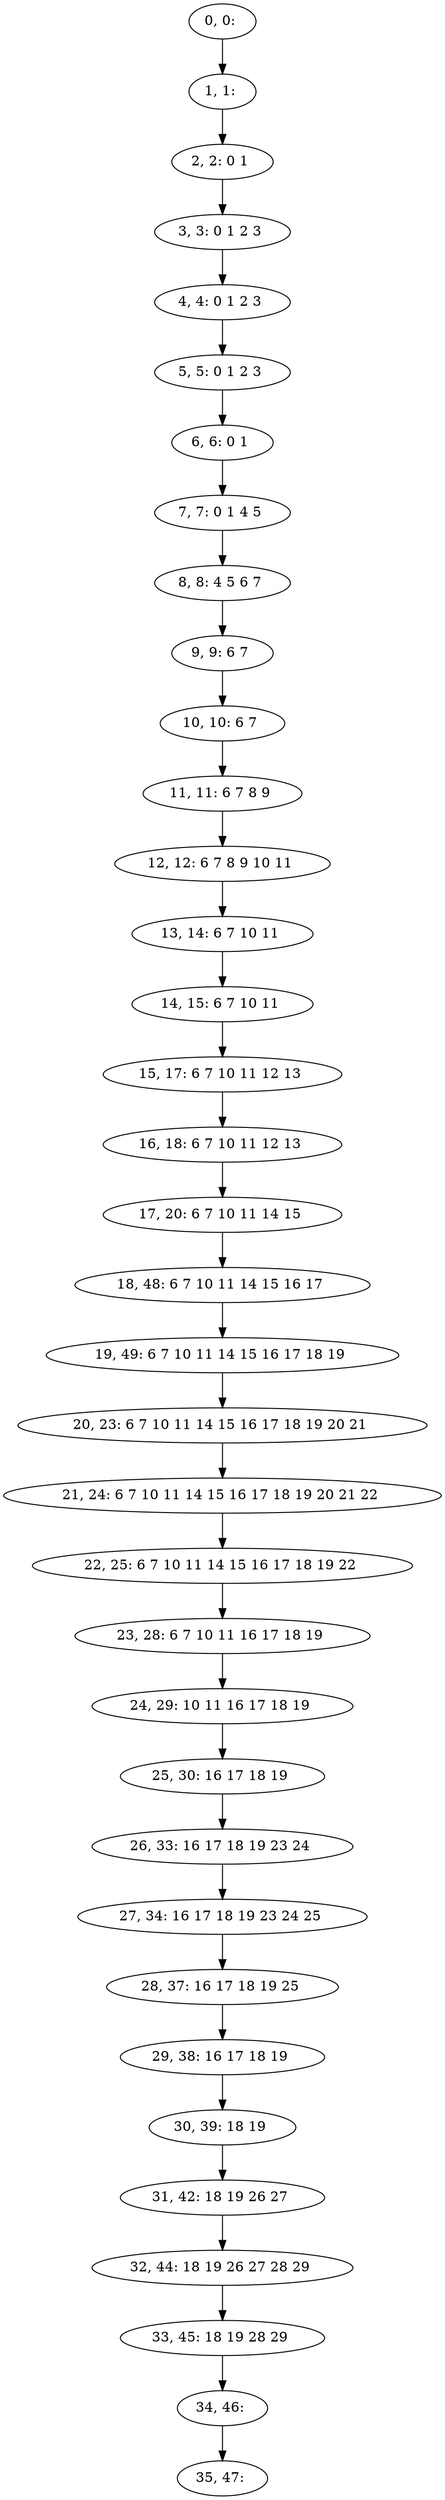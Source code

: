 digraph G {
0[label="0, 0: "];
1[label="1, 1: "];
2[label="2, 2: 0 1 "];
3[label="3, 3: 0 1 2 3 "];
4[label="4, 4: 0 1 2 3 "];
5[label="5, 5: 0 1 2 3 "];
6[label="6, 6: 0 1 "];
7[label="7, 7: 0 1 4 5 "];
8[label="8, 8: 4 5 6 7 "];
9[label="9, 9: 6 7 "];
10[label="10, 10: 6 7 "];
11[label="11, 11: 6 7 8 9 "];
12[label="12, 12: 6 7 8 9 10 11 "];
13[label="13, 14: 6 7 10 11 "];
14[label="14, 15: 6 7 10 11 "];
15[label="15, 17: 6 7 10 11 12 13 "];
16[label="16, 18: 6 7 10 11 12 13 "];
17[label="17, 20: 6 7 10 11 14 15 "];
18[label="18, 48: 6 7 10 11 14 15 16 17 "];
19[label="19, 49: 6 7 10 11 14 15 16 17 18 19 "];
20[label="20, 23: 6 7 10 11 14 15 16 17 18 19 20 21 "];
21[label="21, 24: 6 7 10 11 14 15 16 17 18 19 20 21 22 "];
22[label="22, 25: 6 7 10 11 14 15 16 17 18 19 22 "];
23[label="23, 28: 6 7 10 11 16 17 18 19 "];
24[label="24, 29: 10 11 16 17 18 19 "];
25[label="25, 30: 16 17 18 19 "];
26[label="26, 33: 16 17 18 19 23 24 "];
27[label="27, 34: 16 17 18 19 23 24 25 "];
28[label="28, 37: 16 17 18 19 25 "];
29[label="29, 38: 16 17 18 19 "];
30[label="30, 39: 18 19 "];
31[label="31, 42: 18 19 26 27 "];
32[label="32, 44: 18 19 26 27 28 29 "];
33[label="33, 45: 18 19 28 29 "];
34[label="34, 46: "];
35[label="35, 47: "];
0->1 ;
1->2 ;
2->3 ;
3->4 ;
4->5 ;
5->6 ;
6->7 ;
7->8 ;
8->9 ;
9->10 ;
10->11 ;
11->12 ;
12->13 ;
13->14 ;
14->15 ;
15->16 ;
16->17 ;
17->18 ;
18->19 ;
19->20 ;
20->21 ;
21->22 ;
22->23 ;
23->24 ;
24->25 ;
25->26 ;
26->27 ;
27->28 ;
28->29 ;
29->30 ;
30->31 ;
31->32 ;
32->33 ;
33->34 ;
34->35 ;
}
